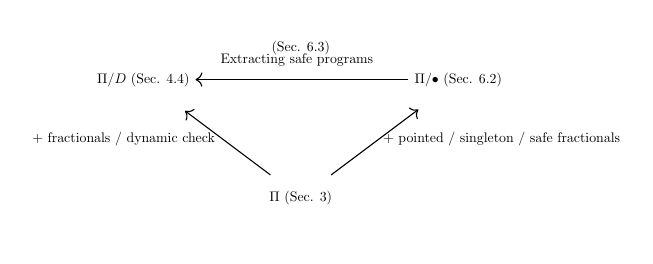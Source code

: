 \begin{tikzpicture}[scale=0.5,every node/.style={scale=0.5}]
	\begin{pgfonlayer}{nodelayer}
		\node [circle,radius=1cm] (0) at (0, -2) {$\Pi$ (Sec. 3)};
		\node [circle,radius=1cm] (1) at (-4, 1) {$\Pi/D$ (Sec. 4.4)};
		\node [circle,radius=1cm] (2) at (4, 1) {$\Pi/\bullet$ (Sec. 6.2)};
		\node at (0,1.8) { (Sec. 6.3) };
		\node at (-0.1,1.5) { Extracting safe programs };
		\node at (-4.5,-0.5) { + fractionals / dynamic check };
		\node at (5.1,-0.5) { + pointed / singleton / safe fractionals };
	\end{pgfonlayer}
	\begin{pgfonlayer}{edgelayer}
		\draw[->] (0) to (1);
		\draw[->] (0) to (2);
		\draw[->] (2) to (1);
	\end{pgfonlayer}
\end{tikzpicture}
